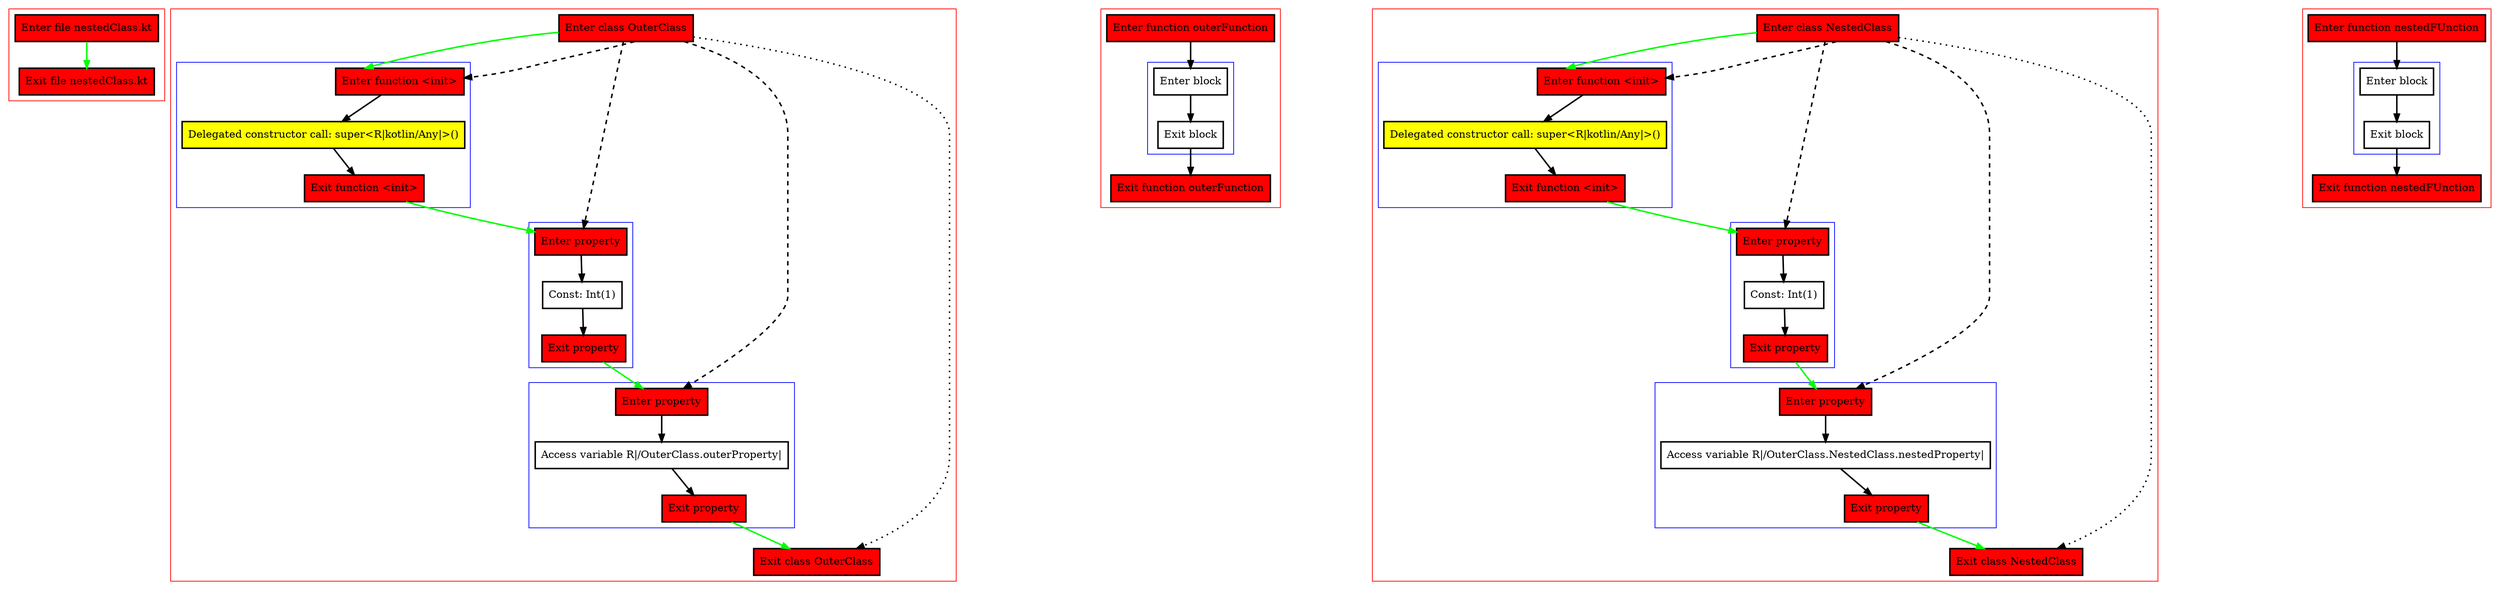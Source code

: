 digraph nestedClass_kt {
    graph [nodesep=3]
    node [shape=box penwidth=2]
    edge [penwidth=2]

    subgraph cluster_0 {
        color=red
        0 [label="Enter file nestedClass.kt" style="filled" fillcolor=red];
        1 [label="Exit file nestedClass.kt" style="filled" fillcolor=red];
    }
    0 -> {1} [color=green];

    subgraph cluster_1 {
        color=red
        2 [label="Enter class OuterClass" style="filled" fillcolor=red];
        subgraph cluster_2 {
            color=blue
            3 [label="Enter function <init>" style="filled" fillcolor=red];
            4 [label="Delegated constructor call: super<R|kotlin/Any|>()" style="filled" fillcolor=yellow];
            5 [label="Exit function <init>" style="filled" fillcolor=red];
        }
        subgraph cluster_3 {
            color=blue
            6 [label="Enter property" style="filled" fillcolor=red];
            7 [label="Const: Int(1)"];
            8 [label="Exit property" style="filled" fillcolor=red];
        }
        subgraph cluster_4 {
            color=blue
            9 [label="Enter property" style="filled" fillcolor=red];
            10 [label="Access variable R|/OuterClass.outerProperty|"];
            11 [label="Exit property" style="filled" fillcolor=red];
        }
        12 [label="Exit class OuterClass" style="filled" fillcolor=red];
    }
    2 -> {3} [color=green];
    2 -> {12} [style=dotted];
    2 -> {3 6 9} [style=dashed];
    3 -> {4};
    4 -> {5};
    5 -> {6} [color=green];
    6 -> {7};
    7 -> {8};
    8 -> {9} [color=green];
    9 -> {10};
    10 -> {11};
    11 -> {12} [color=green];

    subgraph cluster_5 {
        color=red
        13 [label="Enter function outerFunction" style="filled" fillcolor=red];
        subgraph cluster_6 {
            color=blue
            14 [label="Enter block"];
            15 [label="Exit block"];
        }
        16 [label="Exit function outerFunction" style="filled" fillcolor=red];
    }
    13 -> {14};
    14 -> {15};
    15 -> {16};

    subgraph cluster_7 {
        color=red
        17 [label="Enter class NestedClass" style="filled" fillcolor=red];
        subgraph cluster_8 {
            color=blue
            18 [label="Enter function <init>" style="filled" fillcolor=red];
            19 [label="Delegated constructor call: super<R|kotlin/Any|>()" style="filled" fillcolor=yellow];
            20 [label="Exit function <init>" style="filled" fillcolor=red];
        }
        subgraph cluster_9 {
            color=blue
            21 [label="Enter property" style="filled" fillcolor=red];
            22 [label="Const: Int(1)"];
            23 [label="Exit property" style="filled" fillcolor=red];
        }
        subgraph cluster_10 {
            color=blue
            24 [label="Enter property" style="filled" fillcolor=red];
            25 [label="Access variable R|/OuterClass.NestedClass.nestedProperty|"];
            26 [label="Exit property" style="filled" fillcolor=red];
        }
        27 [label="Exit class NestedClass" style="filled" fillcolor=red];
    }
    17 -> {18} [color=green];
    17 -> {27} [style=dotted];
    17 -> {18 21 24} [style=dashed];
    18 -> {19};
    19 -> {20};
    20 -> {21} [color=green];
    21 -> {22};
    22 -> {23};
    23 -> {24} [color=green];
    24 -> {25};
    25 -> {26};
    26 -> {27} [color=green];

    subgraph cluster_11 {
        color=red
        28 [label="Enter function nestedFUnction" style="filled" fillcolor=red];
        subgraph cluster_12 {
            color=blue
            29 [label="Enter block"];
            30 [label="Exit block"];
        }
        31 [label="Exit function nestedFUnction" style="filled" fillcolor=red];
    }
    28 -> {29};
    29 -> {30};
    30 -> {31};

}
